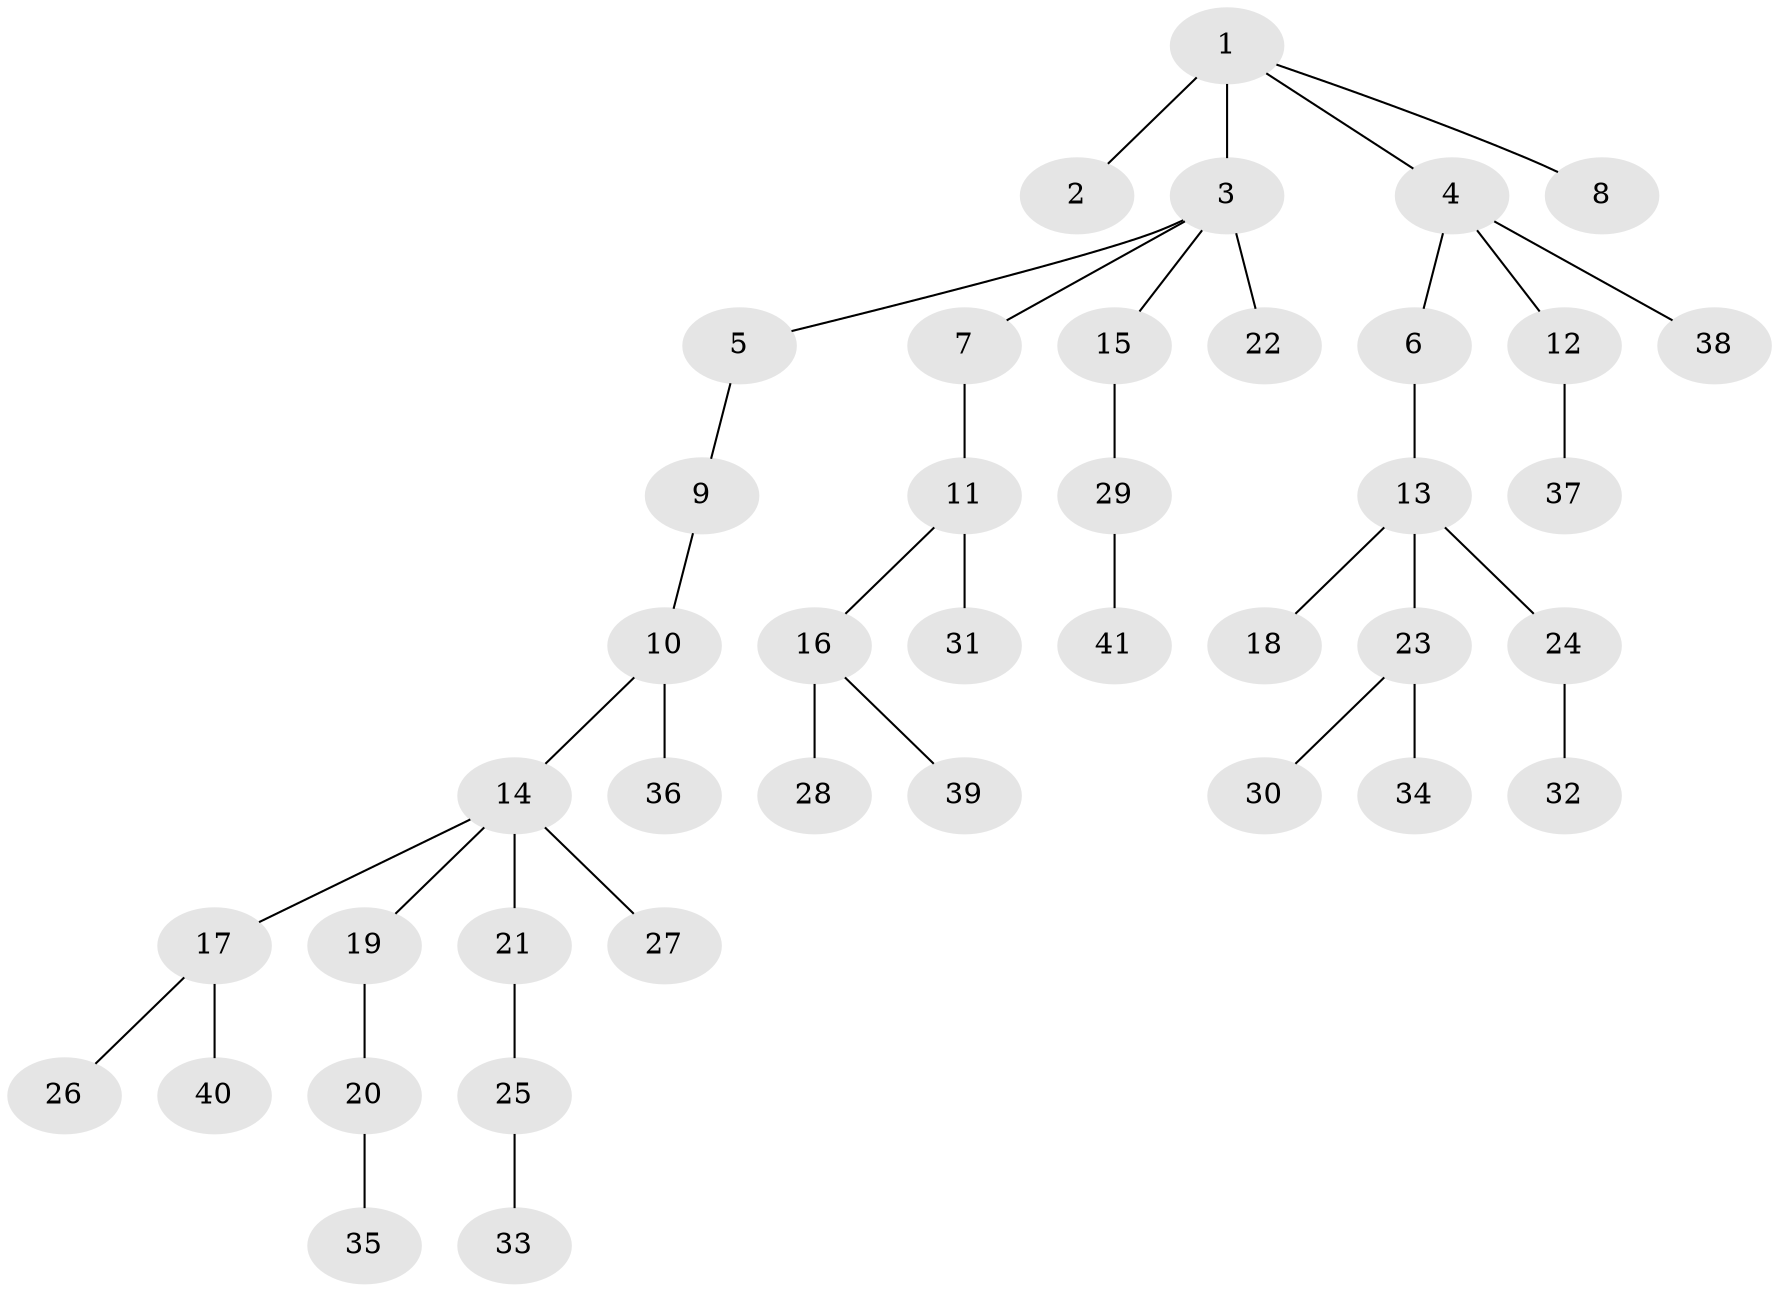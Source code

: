// original degree distribution, {6: 0.024691358024691357, 2: 0.2962962962962963, 3: 0.08641975308641975, 4: 0.08641975308641975, 1: 0.48148148148148145, 5: 0.012345679012345678, 7: 0.012345679012345678}
// Generated by graph-tools (version 1.1) at 2025/51/03/04/25 22:51:46]
// undirected, 41 vertices, 40 edges
graph export_dot {
  node [color=gray90,style=filled];
  1;
  2;
  3;
  4;
  5;
  6;
  7;
  8;
  9;
  10;
  11;
  12;
  13;
  14;
  15;
  16;
  17;
  18;
  19;
  20;
  21;
  22;
  23;
  24;
  25;
  26;
  27;
  28;
  29;
  30;
  31;
  32;
  33;
  34;
  35;
  36;
  37;
  38;
  39;
  40;
  41;
  1 -- 2 [weight=1.0];
  1 -- 3 [weight=2.0];
  1 -- 4 [weight=1.0];
  1 -- 8 [weight=1.0];
  3 -- 5 [weight=1.0];
  3 -- 7 [weight=1.0];
  3 -- 15 [weight=1.0];
  3 -- 22 [weight=1.0];
  4 -- 6 [weight=1.0];
  4 -- 12 [weight=2.0];
  4 -- 38 [weight=1.0];
  5 -- 9 [weight=1.0];
  6 -- 13 [weight=2.0];
  7 -- 11 [weight=1.0];
  9 -- 10 [weight=1.0];
  10 -- 14 [weight=1.0];
  10 -- 36 [weight=1.0];
  11 -- 16 [weight=1.0];
  11 -- 31 [weight=2.0];
  12 -- 37 [weight=1.0];
  13 -- 18 [weight=1.0];
  13 -- 23 [weight=1.0];
  13 -- 24 [weight=1.0];
  14 -- 17 [weight=1.0];
  14 -- 19 [weight=1.0];
  14 -- 21 [weight=1.0];
  14 -- 27 [weight=2.0];
  15 -- 29 [weight=2.0];
  16 -- 28 [weight=1.0];
  16 -- 39 [weight=1.0];
  17 -- 26 [weight=1.0];
  17 -- 40 [weight=1.0];
  19 -- 20 [weight=1.0];
  20 -- 35 [weight=1.0];
  21 -- 25 [weight=1.0];
  23 -- 30 [weight=1.0];
  23 -- 34 [weight=1.0];
  24 -- 32 [weight=1.0];
  25 -- 33 [weight=1.0];
  29 -- 41 [weight=1.0];
}
